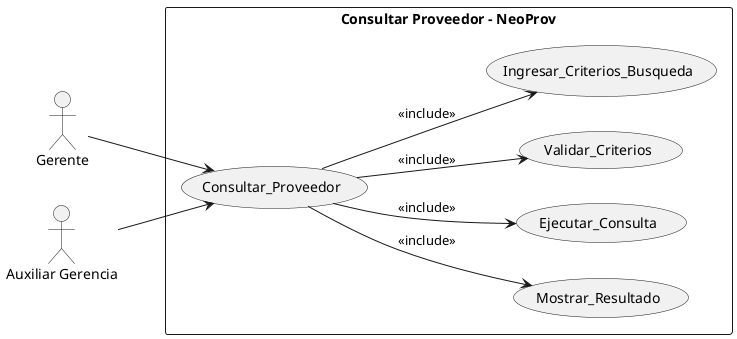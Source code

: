 @startuml diagramaCasoUsoSeis
left to right direction
actor "Gerente" as Gerente
actor "Auxiliar Gerencia" as AuxGerencia

rectangle "Consultar Proveedor - NeoProv" {
    usecase "Consultar_Proveedor" as UC1
    usecase "Mostrar_Resultado" as UC2
    usecase "Ejecutar_Consulta" as UC3
    usecase "Validar_Criterios" as UC4
    usecase "Ingresar_Criterios_Busqueda" as UC5
}

Gerente --> UC1
AuxGerencia --> UC1

UC1 --> UC2 : <<include>>
UC1 --> UC3 : <<include>>
UC1 --> UC4 : <<include>>
UC1 --> UC5 : <<include>>

@enduml
